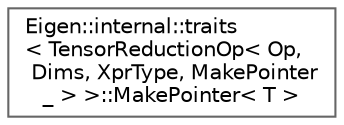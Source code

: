 digraph "类继承关系图"
{
 // LATEX_PDF_SIZE
  bgcolor="transparent";
  edge [fontname=Helvetica,fontsize=10,labelfontname=Helvetica,labelfontsize=10];
  node [fontname=Helvetica,fontsize=10,shape=box,height=0.2,width=0.4];
  rankdir="LR";
  Node0 [id="Node000000",label="Eigen::internal::traits\l\< TensorReductionOp\< Op,\l Dims, XprType, MakePointer\l_ \> \>::MakePointer\< T \>",height=0.2,width=0.4,color="grey40", fillcolor="white", style="filled",URL="$struct_eigen_1_1internal_1_1traits_3_01_tensor_reduction_op_3_01_op_00_01_dims_00_01_xpr_type_00c39382462f4a2e2ae6af6fe0f8aab669.html",tooltip=" "];
}
